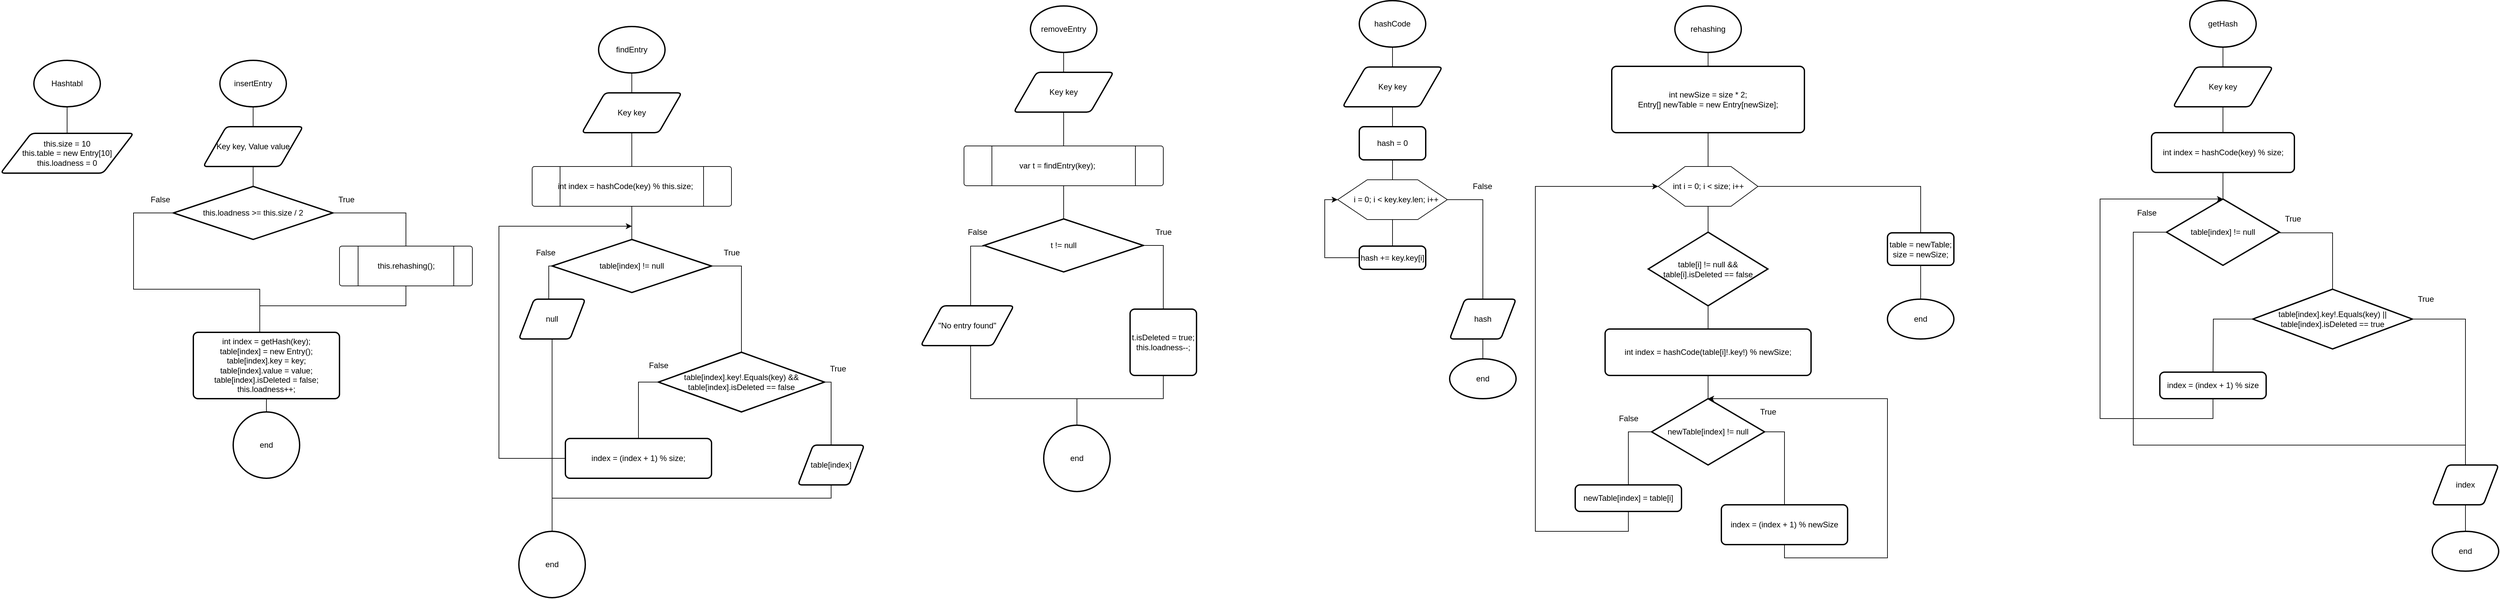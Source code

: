 <mxfile version="20.0.1" type="device"><diagram id="jfFwSFtJrXjUVJVBp3hA" name="Page-1"><mxGraphModel dx="782" dy="717" grid="1" gridSize="10" guides="1" tooltips="1" connect="1" arrows="1" fold="1" page="1" pageScale="1" pageWidth="827" pageHeight="1169" math="0" shadow="0"><root><mxCell id="0"/><mxCell id="1" parent="0"/><mxCell id="QS9oyku5ZMRXDh7IBPnF-3" style="edgeStyle=orthogonalEdgeStyle;rounded=0;orthogonalLoop=1;jettySize=auto;html=1;endArrow=none;endFill=0;" edge="1" parent="1" source="QS9oyku5ZMRXDh7IBPnF-1" target="QS9oyku5ZMRXDh7IBPnF-2"><mxGeometry relative="1" as="geometry"/></mxCell><mxCell id="QS9oyku5ZMRXDh7IBPnF-1" value="Hashtabl" style="strokeWidth=2;html=1;shape=mxgraph.flowchart.start_2;whiteSpace=wrap;" vertex="1" parent="1"><mxGeometry x="250" y="130" width="100" height="70" as="geometry"/></mxCell><mxCell id="QS9oyku5ZMRXDh7IBPnF-2" value="&lt;div&gt;this.size = 10&lt;/div&gt;&lt;div&gt;this.table = new Entry[10]&lt;/div&gt;&lt;div&gt;this.loadness = 0&lt;/div&gt;" style="shape=parallelogram;html=1;strokeWidth=2;perimeter=parallelogramPerimeter;whiteSpace=wrap;rounded=1;arcSize=12;size=0.23;" vertex="1" parent="1"><mxGeometry x="200" y="240" width="200" height="60" as="geometry"/></mxCell><mxCell id="QS9oyku5ZMRXDh7IBPnF-6" style="edgeStyle=orthogonalEdgeStyle;rounded=0;orthogonalLoop=1;jettySize=auto;html=1;endArrow=none;endFill=0;" edge="1" parent="1" source="QS9oyku5ZMRXDh7IBPnF-4" target="QS9oyku5ZMRXDh7IBPnF-5"><mxGeometry relative="1" as="geometry"/></mxCell><mxCell id="QS9oyku5ZMRXDh7IBPnF-4" value="insertEntry" style="strokeWidth=2;html=1;shape=mxgraph.flowchart.start_2;whiteSpace=wrap;" vertex="1" parent="1"><mxGeometry x="530" y="130" width="100" height="70" as="geometry"/></mxCell><mxCell id="QS9oyku5ZMRXDh7IBPnF-8" style="edgeStyle=orthogonalEdgeStyle;rounded=0;orthogonalLoop=1;jettySize=auto;html=1;endArrow=none;endFill=0;" edge="1" parent="1" source="QS9oyku5ZMRXDh7IBPnF-5" target="QS9oyku5ZMRXDh7IBPnF-7"><mxGeometry relative="1" as="geometry"/></mxCell><mxCell id="QS9oyku5ZMRXDh7IBPnF-5" value="Key key, Value value" style="shape=parallelogram;html=1;strokeWidth=2;perimeter=parallelogramPerimeter;whiteSpace=wrap;rounded=1;arcSize=12;size=0.23;" vertex="1" parent="1"><mxGeometry x="505" y="230" width="150" height="60" as="geometry"/></mxCell><mxCell id="QS9oyku5ZMRXDh7IBPnF-11" style="edgeStyle=orthogonalEdgeStyle;rounded=0;orthogonalLoop=1;jettySize=auto;html=1;endArrow=none;endFill=0;entryX=0.5;entryY=0;entryDx=0;entryDy=0;" edge="1" parent="1" source="QS9oyku5ZMRXDh7IBPnF-7" target="QS9oyku5ZMRXDh7IBPnF-13"><mxGeometry relative="1" as="geometry"><mxPoint x="770" y="460" as="targetPoint"/></mxGeometry></mxCell><mxCell id="QS9oyku5ZMRXDh7IBPnF-18" style="edgeStyle=orthogonalEdgeStyle;rounded=0;orthogonalLoop=1;jettySize=auto;html=1;endArrow=none;endFill=0;" edge="1" parent="1" source="QS9oyku5ZMRXDh7IBPnF-7" target="QS9oyku5ZMRXDh7IBPnF-16"><mxGeometry relative="1" as="geometry"><Array as="points"><mxPoint x="400" y="360"/><mxPoint x="400" y="475"/><mxPoint x="590" y="475"/></Array></mxGeometry></mxCell><mxCell id="QS9oyku5ZMRXDh7IBPnF-7" value="this.loadness &amp;gt;= this.size / 2" style="strokeWidth=2;html=1;shape=mxgraph.flowchart.decision;whiteSpace=wrap;" vertex="1" parent="1"><mxGeometry x="460" y="320" width="240" height="80" as="geometry"/></mxCell><mxCell id="QS9oyku5ZMRXDh7IBPnF-9" style="edgeStyle=orthogonalEdgeStyle;rounded=0;orthogonalLoop=1;jettySize=auto;html=1;exitX=0.5;exitY=1;exitDx=0;exitDy=0;exitPerimeter=0;endArrow=none;endFill=0;" edge="1" parent="1" source="QS9oyku5ZMRXDh7IBPnF-7" target="QS9oyku5ZMRXDh7IBPnF-7"><mxGeometry relative="1" as="geometry"/></mxCell><mxCell id="QS9oyku5ZMRXDh7IBPnF-12" value="True" style="text;html=1;align=center;verticalAlign=middle;resizable=0;points=[];autosize=1;strokeColor=none;fillColor=none;" vertex="1" parent="1"><mxGeometry x="700" y="330" width="40" height="20" as="geometry"/></mxCell><mxCell id="QS9oyku5ZMRXDh7IBPnF-19" style="edgeStyle=orthogonalEdgeStyle;rounded=0;orthogonalLoop=1;jettySize=auto;html=1;endArrow=none;endFill=0;" edge="1" parent="1" source="QS9oyku5ZMRXDh7IBPnF-13" target="QS9oyku5ZMRXDh7IBPnF-16"><mxGeometry relative="1" as="geometry"><Array as="points"><mxPoint x="810" y="500"/><mxPoint x="590" y="500"/></Array></mxGeometry></mxCell><mxCell id="QS9oyku5ZMRXDh7IBPnF-13" value="" style="verticalLabelPosition=bottom;verticalAlign=top;html=1;shape=process;whiteSpace=wrap;rounded=1;size=0.14;arcSize=6;" vertex="1" parent="1"><mxGeometry x="710" y="410" width="200" height="60" as="geometry"/></mxCell><mxCell id="QS9oyku5ZMRXDh7IBPnF-15" value="this.rehashing();" style="text;html=1;align=center;verticalAlign=middle;resizable=0;points=[];autosize=1;strokeColor=none;fillColor=none;" vertex="1" parent="1"><mxGeometry x="760" y="430" width="100" height="20" as="geometry"/></mxCell><mxCell id="QS9oyku5ZMRXDh7IBPnF-20" style="edgeStyle=orthogonalEdgeStyle;rounded=0;orthogonalLoop=1;jettySize=auto;html=1;endArrow=none;endFill=0;" edge="1" parent="1" source="QS9oyku5ZMRXDh7IBPnF-16" target="QS9oyku5ZMRXDh7IBPnF-17"><mxGeometry relative="1" as="geometry"/></mxCell><mxCell id="QS9oyku5ZMRXDh7IBPnF-16" value="&lt;div&gt;int index = getHash(key);&lt;/div&gt;&lt;div&gt;table[index] = new Entry();&lt;/div&gt;&lt;div&gt;table[index].key = key;&lt;/div&gt;&lt;div&gt;table[index].value = value;&lt;/div&gt;&lt;div&gt;table[index].isDeleted = false;&lt;/div&gt;&lt;div&gt;this.loadness++;&lt;/div&gt;" style="rounded=1;whiteSpace=wrap;html=1;absoluteArcSize=1;arcSize=14;strokeWidth=2;" vertex="1" parent="1"><mxGeometry x="490" y="540" width="220" height="100" as="geometry"/></mxCell><mxCell id="QS9oyku5ZMRXDh7IBPnF-17" value="end" style="strokeWidth=2;html=1;shape=mxgraph.flowchart.start_2;whiteSpace=wrap;" vertex="1" parent="1"><mxGeometry x="550" y="660" width="100" height="100" as="geometry"/></mxCell><mxCell id="QS9oyku5ZMRXDh7IBPnF-21" value="False" style="text;html=1;align=center;verticalAlign=middle;resizable=0;points=[];autosize=1;strokeColor=none;fillColor=none;" vertex="1" parent="1"><mxGeometry x="420" y="330" width="40" height="20" as="geometry"/></mxCell><mxCell id="QS9oyku5ZMRXDh7IBPnF-22" style="edgeStyle=orthogonalEdgeStyle;rounded=0;orthogonalLoop=1;jettySize=auto;html=1;endArrow=none;endFill=0;" edge="1" parent="1" source="QS9oyku5ZMRXDh7IBPnF-23" target="QS9oyku5ZMRXDh7IBPnF-25"><mxGeometry relative="1" as="geometry"/></mxCell><mxCell id="QS9oyku5ZMRXDh7IBPnF-23" value="findEntry" style="strokeWidth=2;html=1;shape=mxgraph.flowchart.start_2;whiteSpace=wrap;" vertex="1" parent="1"><mxGeometry x="1100" y="79" width="100" height="70" as="geometry"/></mxCell><mxCell id="QS9oyku5ZMRXDh7IBPnF-35" style="edgeStyle=orthogonalEdgeStyle;rounded=0;orthogonalLoop=1;jettySize=auto;html=1;endArrow=none;endFill=0;" edge="1" parent="1" source="QS9oyku5ZMRXDh7IBPnF-25" target="QS9oyku5ZMRXDh7IBPnF-31"><mxGeometry relative="1" as="geometry"/></mxCell><mxCell id="QS9oyku5ZMRXDh7IBPnF-25" value="Key key" style="shape=parallelogram;html=1;strokeWidth=2;perimeter=parallelogramPerimeter;whiteSpace=wrap;rounded=1;arcSize=12;size=0.23;" vertex="1" parent="1"><mxGeometry x="1075" y="179" width="150" height="60" as="geometry"/></mxCell><mxCell id="QS9oyku5ZMRXDh7IBPnF-41" style="edgeStyle=orthogonalEdgeStyle;rounded=0;orthogonalLoop=1;jettySize=auto;html=1;endArrow=none;endFill=0;" edge="1" parent="1" source="QS9oyku5ZMRXDh7IBPnF-26" target="QS9oyku5ZMRXDh7IBPnF-37"><mxGeometry relative="1" as="geometry"><Array as="points"><mxPoint x="1315" y="440"/></Array></mxGeometry></mxCell><mxCell id="QS9oyku5ZMRXDh7IBPnF-50" style="edgeStyle=orthogonalEdgeStyle;rounded=0;orthogonalLoop=1;jettySize=auto;html=1;endArrow=none;endFill=0;" edge="1" parent="1" source="QS9oyku5ZMRXDh7IBPnF-26" target="QS9oyku5ZMRXDh7IBPnF-49"><mxGeometry relative="1" as="geometry"><Array as="points"><mxPoint x="1025" y="440"/></Array></mxGeometry></mxCell><mxCell id="QS9oyku5ZMRXDh7IBPnF-26" value="table[index] != null" style="strokeWidth=2;html=1;shape=mxgraph.flowchart.decision;whiteSpace=wrap;" vertex="1" parent="1"><mxGeometry x="1030" y="400" width="240" height="80" as="geometry"/></mxCell><mxCell id="QS9oyku5ZMRXDh7IBPnF-27" style="edgeStyle=orthogonalEdgeStyle;rounded=0;orthogonalLoop=1;jettySize=auto;html=1;exitX=0.5;exitY=1;exitDx=0;exitDy=0;exitPerimeter=0;endArrow=none;endFill=0;" edge="1" parent="1" source="QS9oyku5ZMRXDh7IBPnF-26" target="QS9oyku5ZMRXDh7IBPnF-26"><mxGeometry relative="1" as="geometry"/></mxCell><mxCell id="QS9oyku5ZMRXDh7IBPnF-28" value="True" style="text;html=1;align=center;verticalAlign=middle;resizable=0;points=[];autosize=1;strokeColor=none;fillColor=none;" vertex="1" parent="1"><mxGeometry x="1280" y="410" width="40" height="20" as="geometry"/></mxCell><mxCell id="QS9oyku5ZMRXDh7IBPnF-29" value="False" style="text;html=1;align=center;verticalAlign=middle;resizable=0;points=[];autosize=1;strokeColor=none;fillColor=none;" vertex="1" parent="1"><mxGeometry x="1000" y="410" width="40" height="20" as="geometry"/></mxCell><mxCell id="QS9oyku5ZMRXDh7IBPnF-36" style="edgeStyle=orthogonalEdgeStyle;rounded=0;orthogonalLoop=1;jettySize=auto;html=1;entryX=0.5;entryY=0;entryDx=0;entryDy=0;entryPerimeter=0;endArrow=none;endFill=0;" edge="1" parent="1" source="QS9oyku5ZMRXDh7IBPnF-31" target="QS9oyku5ZMRXDh7IBPnF-26"><mxGeometry relative="1" as="geometry"/></mxCell><mxCell id="QS9oyku5ZMRXDh7IBPnF-31" value="" style="verticalLabelPosition=bottom;verticalAlign=top;html=1;shape=process;whiteSpace=wrap;rounded=1;size=0.14;arcSize=6;" vertex="1" parent="1"><mxGeometry x="1000" y="290" width="300" height="60" as="geometry"/></mxCell><mxCell id="QS9oyku5ZMRXDh7IBPnF-32" value="int index = hashCode(key) % this.size;" style="text;html=1;align=center;verticalAlign=middle;resizable=0;points=[];autosize=1;strokeColor=none;fillColor=none;" vertex="1" parent="1"><mxGeometry x="1030" y="310" width="220" height="20" as="geometry"/></mxCell><mxCell id="QS9oyku5ZMRXDh7IBPnF-43" style="edgeStyle=orthogonalEdgeStyle;rounded=0;orthogonalLoop=1;jettySize=auto;html=1;endArrow=none;endFill=0;" edge="1" parent="1" source="QS9oyku5ZMRXDh7IBPnF-37" target="QS9oyku5ZMRXDh7IBPnF-42"><mxGeometry relative="1" as="geometry"><Array as="points"><mxPoint x="1450" y="615"/></Array></mxGeometry></mxCell><mxCell id="QS9oyku5ZMRXDh7IBPnF-47" style="edgeStyle=orthogonalEdgeStyle;rounded=0;orthogonalLoop=1;jettySize=auto;html=1;endArrow=none;endFill=0;" edge="1" parent="1" source="QS9oyku5ZMRXDh7IBPnF-37" target="QS9oyku5ZMRXDh7IBPnF-44"><mxGeometry relative="1" as="geometry"><Array as="points"><mxPoint x="1160" y="615"/></Array></mxGeometry></mxCell><mxCell id="QS9oyku5ZMRXDh7IBPnF-37" value="table[index].key!.Equals(key) &amp;amp;&amp;amp; table[index].isDeleted == false" style="strokeWidth=2;html=1;shape=mxgraph.flowchart.decision;whiteSpace=wrap;" vertex="1" parent="1"><mxGeometry x="1190" y="570" width="250" height="90" as="geometry"/></mxCell><mxCell id="QS9oyku5ZMRXDh7IBPnF-38" style="edgeStyle=orthogonalEdgeStyle;rounded=0;orthogonalLoop=1;jettySize=auto;html=1;exitX=0.5;exitY=1;exitDx=0;exitDy=0;exitPerimeter=0;endArrow=none;endFill=0;" edge="1" parent="1" source="QS9oyku5ZMRXDh7IBPnF-37" target="QS9oyku5ZMRXDh7IBPnF-37"><mxGeometry relative="1" as="geometry"/></mxCell><mxCell id="QS9oyku5ZMRXDh7IBPnF-39" value="True" style="text;html=1;align=center;verticalAlign=middle;resizable=0;points=[];autosize=1;strokeColor=none;fillColor=none;" vertex="1" parent="1"><mxGeometry x="1440" y="585" width="40" height="20" as="geometry"/></mxCell><mxCell id="QS9oyku5ZMRXDh7IBPnF-40" value="False" style="text;html=1;align=center;verticalAlign=middle;resizable=0;points=[];autosize=1;strokeColor=none;fillColor=none;" vertex="1" parent="1"><mxGeometry x="1170" y="580" width="40" height="20" as="geometry"/></mxCell><mxCell id="QS9oyku5ZMRXDh7IBPnF-52" style="edgeStyle=orthogonalEdgeStyle;rounded=0;orthogonalLoop=1;jettySize=auto;html=1;endArrow=none;endFill=0;" edge="1" parent="1" source="QS9oyku5ZMRXDh7IBPnF-42" target="QS9oyku5ZMRXDh7IBPnF-51"><mxGeometry relative="1" as="geometry"><Array as="points"><mxPoint x="1450" y="790"/><mxPoint x="1030" y="790"/></Array></mxGeometry></mxCell><mxCell id="QS9oyku5ZMRXDh7IBPnF-42" value="table[index]" style="shape=parallelogram;html=1;strokeWidth=2;perimeter=parallelogramPerimeter;whiteSpace=wrap;rounded=1;arcSize=12;size=0.23;" vertex="1" parent="1"><mxGeometry x="1400" y="710" width="100" height="60" as="geometry"/></mxCell><mxCell id="QS9oyku5ZMRXDh7IBPnF-48" style="edgeStyle=orthogonalEdgeStyle;rounded=0;orthogonalLoop=1;jettySize=auto;html=1;endArrow=classic;endFill=1;" edge="1" parent="1" source="QS9oyku5ZMRXDh7IBPnF-44"><mxGeometry relative="1" as="geometry"><mxPoint x="1150" y="380" as="targetPoint"/><Array as="points"><mxPoint x="950" y="730"/><mxPoint x="950" y="380"/></Array></mxGeometry></mxCell><mxCell id="QS9oyku5ZMRXDh7IBPnF-44" value="index = (index + 1) % size;" style="rounded=1;whiteSpace=wrap;html=1;absoluteArcSize=1;arcSize=14;strokeWidth=2;" vertex="1" parent="1"><mxGeometry x="1050" y="700" width="220" height="60" as="geometry"/></mxCell><mxCell id="QS9oyku5ZMRXDh7IBPnF-53" style="edgeStyle=orthogonalEdgeStyle;rounded=0;orthogonalLoop=1;jettySize=auto;html=1;entryX=0.5;entryY=0;entryDx=0;entryDy=0;entryPerimeter=0;endArrow=none;endFill=0;" edge="1" parent="1" source="QS9oyku5ZMRXDh7IBPnF-49" target="QS9oyku5ZMRXDh7IBPnF-51"><mxGeometry relative="1" as="geometry"><Array as="points"><mxPoint x="1030" y="630"/><mxPoint x="1030" y="630"/></Array></mxGeometry></mxCell><mxCell id="QS9oyku5ZMRXDh7IBPnF-49" value="null" style="shape=parallelogram;html=1;strokeWidth=2;perimeter=parallelogramPerimeter;whiteSpace=wrap;rounded=1;arcSize=12;size=0.23;" vertex="1" parent="1"><mxGeometry x="980" y="490" width="100" height="60" as="geometry"/></mxCell><mxCell id="QS9oyku5ZMRXDh7IBPnF-51" value="end" style="strokeWidth=2;html=1;shape=mxgraph.flowchart.start_2;whiteSpace=wrap;" vertex="1" parent="1"><mxGeometry x="980" y="840" width="100" height="100" as="geometry"/></mxCell><mxCell id="QS9oyku5ZMRXDh7IBPnF-54" style="edgeStyle=orthogonalEdgeStyle;rounded=0;orthogonalLoop=1;jettySize=auto;html=1;endArrow=none;endFill=0;" edge="1" parent="1" source="QS9oyku5ZMRXDh7IBPnF-55" target="QS9oyku5ZMRXDh7IBPnF-57"><mxGeometry relative="1" as="geometry"/></mxCell><mxCell id="QS9oyku5ZMRXDh7IBPnF-55" value="removeEntry" style="strokeWidth=2;html=1;shape=mxgraph.flowchart.start_2;whiteSpace=wrap;" vertex="1" parent="1"><mxGeometry x="1750" y="48" width="100" height="70" as="geometry"/></mxCell><mxCell id="QS9oyku5ZMRXDh7IBPnF-56" style="edgeStyle=orthogonalEdgeStyle;rounded=0;orthogonalLoop=1;jettySize=auto;html=1;endArrow=none;endFill=0;" edge="1" parent="1" source="QS9oyku5ZMRXDh7IBPnF-57" target="QS9oyku5ZMRXDh7IBPnF-63"><mxGeometry relative="1" as="geometry"/></mxCell><mxCell id="QS9oyku5ZMRXDh7IBPnF-57" value="Key key" style="shape=parallelogram;html=1;strokeWidth=2;perimeter=parallelogramPerimeter;whiteSpace=wrap;rounded=1;arcSize=12;size=0.23;" vertex="1" parent="1"><mxGeometry x="1725" y="148" width="150" height="60" as="geometry"/></mxCell><mxCell id="QS9oyku5ZMRXDh7IBPnF-70" style="edgeStyle=orthogonalEdgeStyle;rounded=0;orthogonalLoop=1;jettySize=auto;html=1;endArrow=none;endFill=0;" edge="1" parent="1" source="QS9oyku5ZMRXDh7IBPnF-58" target="QS9oyku5ZMRXDh7IBPnF-65"><mxGeometry relative="1" as="geometry"><Array as="points"><mxPoint x="1950" y="409"/></Array></mxGeometry></mxCell><mxCell id="QS9oyku5ZMRXDh7IBPnF-71" style="edgeStyle=orthogonalEdgeStyle;rounded=0;orthogonalLoop=1;jettySize=auto;html=1;endArrow=none;endFill=0;" edge="1" parent="1" source="QS9oyku5ZMRXDh7IBPnF-58"><mxGeometry relative="1" as="geometry"><mxPoint x="1660" y="500" as="targetPoint"/><Array as="points"><mxPoint x="1660" y="410"/></Array></mxGeometry></mxCell><mxCell id="QS9oyku5ZMRXDh7IBPnF-58" value="t != null" style="strokeWidth=2;html=1;shape=mxgraph.flowchart.decision;whiteSpace=wrap;" vertex="1" parent="1"><mxGeometry x="1680" y="369" width="240" height="80" as="geometry"/></mxCell><mxCell id="QS9oyku5ZMRXDh7IBPnF-59" style="edgeStyle=orthogonalEdgeStyle;rounded=0;orthogonalLoop=1;jettySize=auto;html=1;exitX=0.5;exitY=1;exitDx=0;exitDy=0;exitPerimeter=0;endArrow=none;endFill=0;" edge="1" parent="1" source="QS9oyku5ZMRXDh7IBPnF-58" target="QS9oyku5ZMRXDh7IBPnF-58"><mxGeometry relative="1" as="geometry"/></mxCell><mxCell id="QS9oyku5ZMRXDh7IBPnF-60" value="True" style="text;html=1;align=center;verticalAlign=middle;resizable=0;points=[];autosize=1;strokeColor=none;fillColor=none;" vertex="1" parent="1"><mxGeometry x="1930" y="379" width="40" height="20" as="geometry"/></mxCell><mxCell id="QS9oyku5ZMRXDh7IBPnF-61" value="False" style="text;html=1;align=center;verticalAlign=middle;resizable=0;points=[];autosize=1;strokeColor=none;fillColor=none;" vertex="1" parent="1"><mxGeometry x="1650" y="379" width="40" height="20" as="geometry"/></mxCell><mxCell id="QS9oyku5ZMRXDh7IBPnF-62" style="edgeStyle=orthogonalEdgeStyle;rounded=0;orthogonalLoop=1;jettySize=auto;html=1;entryX=0.5;entryY=0;entryDx=0;entryDy=0;entryPerimeter=0;endArrow=none;endFill=0;" edge="1" parent="1" source="QS9oyku5ZMRXDh7IBPnF-63" target="QS9oyku5ZMRXDh7IBPnF-58"><mxGeometry relative="1" as="geometry"/></mxCell><mxCell id="QS9oyku5ZMRXDh7IBPnF-63" value="" style="verticalLabelPosition=bottom;verticalAlign=top;html=1;shape=process;whiteSpace=wrap;rounded=1;size=0.14;arcSize=6;" vertex="1" parent="1"><mxGeometry x="1650" y="259" width="300" height="60" as="geometry"/></mxCell><mxCell id="QS9oyku5ZMRXDh7IBPnF-64" value="var t = findEntry(key);" style="text;html=1;align=center;verticalAlign=middle;resizable=0;points=[];autosize=1;strokeColor=none;fillColor=none;" vertex="1" parent="1"><mxGeometry x="1725" y="279" width="130" height="20" as="geometry"/></mxCell><mxCell id="QS9oyku5ZMRXDh7IBPnF-68" style="edgeStyle=orthogonalEdgeStyle;rounded=0;orthogonalLoop=1;jettySize=auto;html=1;endArrow=none;endFill=0;" edge="1" parent="1" source="QS9oyku5ZMRXDh7IBPnF-65"><mxGeometry relative="1" as="geometry"><mxPoint x="1820" y="670" as="targetPoint"/><Array as="points"><mxPoint x="1950" y="640"/><mxPoint x="1820" y="640"/></Array></mxGeometry></mxCell><mxCell id="QS9oyku5ZMRXDh7IBPnF-65" value="&lt;div&gt;t.isDeleted = true;&lt;/div&gt;&lt;div&gt;this.loadness--;&lt;/div&gt;" style="rounded=1;whiteSpace=wrap;html=1;absoluteArcSize=1;arcSize=14;strokeWidth=2;" vertex="1" parent="1"><mxGeometry x="1900" y="505" width="100" height="100" as="geometry"/></mxCell><mxCell id="QS9oyku5ZMRXDh7IBPnF-67" value="end" style="strokeWidth=2;html=1;shape=mxgraph.flowchart.start_2;whiteSpace=wrap;" vertex="1" parent="1"><mxGeometry x="1770" y="680" width="100" height="100" as="geometry"/></mxCell><mxCell id="QS9oyku5ZMRXDh7IBPnF-73" style="edgeStyle=orthogonalEdgeStyle;rounded=0;orthogonalLoop=1;jettySize=auto;html=1;entryX=0.5;entryY=0;entryDx=0;entryDy=0;entryPerimeter=0;endArrow=none;endFill=0;" edge="1" parent="1" source="QS9oyku5ZMRXDh7IBPnF-72" target="QS9oyku5ZMRXDh7IBPnF-67"><mxGeometry relative="1" as="geometry"><Array as="points"><mxPoint x="1660" y="640"/><mxPoint x="1820" y="640"/></Array></mxGeometry></mxCell><mxCell id="QS9oyku5ZMRXDh7IBPnF-72" value="&quot;No entry found&quot;" style="shape=parallelogram;html=1;strokeWidth=2;perimeter=parallelogramPerimeter;whiteSpace=wrap;rounded=1;arcSize=12;size=0.23;" vertex="1" parent="1"><mxGeometry x="1585" y="500" width="140" height="60" as="geometry"/></mxCell><mxCell id="QS9oyku5ZMRXDh7IBPnF-74" style="edgeStyle=orthogonalEdgeStyle;rounded=0;orthogonalLoop=1;jettySize=auto;html=1;endArrow=none;endFill=0;" edge="1" parent="1" source="QS9oyku5ZMRXDh7IBPnF-75" target="QS9oyku5ZMRXDh7IBPnF-76"><mxGeometry relative="1" as="geometry"/></mxCell><mxCell id="QS9oyku5ZMRXDh7IBPnF-75" value="hashCode" style="strokeWidth=2;html=1;shape=mxgraph.flowchart.start_2;whiteSpace=wrap;" vertex="1" parent="1"><mxGeometry x="2245" y="40" width="100" height="70" as="geometry"/></mxCell><mxCell id="QS9oyku5ZMRXDh7IBPnF-82" style="edgeStyle=orthogonalEdgeStyle;rounded=0;orthogonalLoop=1;jettySize=auto;html=1;entryX=0.5;entryY=0;entryDx=0;entryDy=0;endArrow=none;endFill=0;" edge="1" parent="1" source="QS9oyku5ZMRXDh7IBPnF-76" target="QS9oyku5ZMRXDh7IBPnF-77"><mxGeometry relative="1" as="geometry"/></mxCell><mxCell id="QS9oyku5ZMRXDh7IBPnF-76" value="Key key" style="shape=parallelogram;html=1;strokeWidth=2;perimeter=parallelogramPerimeter;whiteSpace=wrap;rounded=1;arcSize=12;size=0.23;" vertex="1" parent="1"><mxGeometry x="2220" y="140" width="150" height="60" as="geometry"/></mxCell><mxCell id="QS9oyku5ZMRXDh7IBPnF-79" style="edgeStyle=orthogonalEdgeStyle;rounded=0;orthogonalLoop=1;jettySize=auto;html=1;endArrow=none;endFill=0;" edge="1" parent="1" source="QS9oyku5ZMRXDh7IBPnF-77" target="QS9oyku5ZMRXDh7IBPnF-78"><mxGeometry relative="1" as="geometry"/></mxCell><mxCell id="QS9oyku5ZMRXDh7IBPnF-77" value="hash = 0" style="rounded=1;whiteSpace=wrap;html=1;absoluteArcSize=1;arcSize=14;strokeWidth=2;" vertex="1" parent="1"><mxGeometry x="2245" y="230" width="100" height="50" as="geometry"/></mxCell><mxCell id="QS9oyku5ZMRXDh7IBPnF-86" style="edgeStyle=orthogonalEdgeStyle;rounded=0;orthogonalLoop=1;jettySize=auto;html=1;endArrow=none;endFill=0;" edge="1" parent="1" source="QS9oyku5ZMRXDh7IBPnF-78" target="QS9oyku5ZMRXDh7IBPnF-84"><mxGeometry relative="1" as="geometry"/></mxCell><mxCell id="QS9oyku5ZMRXDh7IBPnF-90" style="edgeStyle=orthogonalEdgeStyle;rounded=0;orthogonalLoop=1;jettySize=auto;html=1;endArrow=none;endFill=0;" edge="1" parent="1" source="QS9oyku5ZMRXDh7IBPnF-78" target="QS9oyku5ZMRXDh7IBPnF-88"><mxGeometry relative="1" as="geometry"/></mxCell><mxCell id="QS9oyku5ZMRXDh7IBPnF-78" value="" style="verticalLabelPosition=bottom;verticalAlign=top;html=1;shape=hexagon;perimeter=hexagonPerimeter2;arcSize=6;size=0.27;" vertex="1" parent="1"><mxGeometry x="2212.5" y="310" width="165" height="60" as="geometry"/></mxCell><mxCell id="QS9oyku5ZMRXDh7IBPnF-81" value="False" style="text;html=1;align=center;verticalAlign=middle;resizable=0;points=[];autosize=1;strokeColor=none;fillColor=none;" vertex="1" parent="1"><mxGeometry x="2410" y="310" width="40" height="20" as="geometry"/></mxCell><mxCell id="QS9oyku5ZMRXDh7IBPnF-83" value="i = 0; i &amp;lt; key.key.len; i++" style="text;html=1;align=center;verticalAlign=middle;resizable=0;points=[];autosize=1;strokeColor=none;fillColor=none;" vertex="1" parent="1"><mxGeometry x="2230" y="330" width="140" height="20" as="geometry"/></mxCell><mxCell id="QS9oyku5ZMRXDh7IBPnF-87" style="edgeStyle=orthogonalEdgeStyle;rounded=0;orthogonalLoop=1;jettySize=auto;html=1;entryX=0;entryY=0.5;entryDx=0;entryDy=0;endArrow=classic;endFill=1;" edge="1" parent="1" source="QS9oyku5ZMRXDh7IBPnF-84" target="QS9oyku5ZMRXDh7IBPnF-78"><mxGeometry relative="1" as="geometry"><Array as="points"><mxPoint x="2193" y="428"/><mxPoint x="2193" y="340"/></Array></mxGeometry></mxCell><mxCell id="QS9oyku5ZMRXDh7IBPnF-84" value="hash += key.key[i]" style="rounded=1;whiteSpace=wrap;html=1;absoluteArcSize=1;arcSize=14;strokeWidth=2;" vertex="1" parent="1"><mxGeometry x="2245" y="410" width="100" height="35" as="geometry"/></mxCell><mxCell id="QS9oyku5ZMRXDh7IBPnF-92" style="edgeStyle=orthogonalEdgeStyle;rounded=0;orthogonalLoop=1;jettySize=auto;html=1;endArrow=none;endFill=0;" edge="1" parent="1" source="QS9oyku5ZMRXDh7IBPnF-88" target="QS9oyku5ZMRXDh7IBPnF-91"><mxGeometry relative="1" as="geometry"/></mxCell><mxCell id="QS9oyku5ZMRXDh7IBPnF-88" value="hash" style="shape=parallelogram;html=1;strokeWidth=2;perimeter=parallelogramPerimeter;whiteSpace=wrap;rounded=1;arcSize=12;size=0.23;" vertex="1" parent="1"><mxGeometry x="2381" y="490" width="100" height="60" as="geometry"/></mxCell><mxCell id="QS9oyku5ZMRXDh7IBPnF-91" value="end" style="strokeWidth=2;html=1;shape=mxgraph.flowchart.start_1;whiteSpace=wrap;" vertex="1" parent="1"><mxGeometry x="2381" y="580" width="100" height="60" as="geometry"/></mxCell><mxCell id="QS9oyku5ZMRXDh7IBPnF-95" style="edgeStyle=orthogonalEdgeStyle;rounded=0;orthogonalLoop=1;jettySize=auto;html=1;endArrow=none;endFill=0;" edge="1" parent="1" source="QS9oyku5ZMRXDh7IBPnF-93" target="QS9oyku5ZMRXDh7IBPnF-94"><mxGeometry relative="1" as="geometry"/></mxCell><mxCell id="QS9oyku5ZMRXDh7IBPnF-93" value="rehashing" style="strokeWidth=2;html=1;shape=mxgraph.flowchart.start_2;whiteSpace=wrap;" vertex="1" parent="1"><mxGeometry x="2720" y="48" width="100" height="70" as="geometry"/></mxCell><mxCell id="QS9oyku5ZMRXDh7IBPnF-98" style="edgeStyle=orthogonalEdgeStyle;rounded=0;orthogonalLoop=1;jettySize=auto;html=1;endArrow=none;endFill=0;" edge="1" parent="1" source="QS9oyku5ZMRXDh7IBPnF-94" target="QS9oyku5ZMRXDh7IBPnF-96"><mxGeometry relative="1" as="geometry"/></mxCell><mxCell id="QS9oyku5ZMRXDh7IBPnF-94" value="&lt;div&gt;int newSize = size * 2;&lt;/div&gt;&lt;div&gt;Entry[] newTable = new Entry[newSize];&lt;/div&gt;" style="rounded=1;whiteSpace=wrap;html=1;absoluteArcSize=1;arcSize=14;strokeWidth=2;" vertex="1" parent="1"><mxGeometry x="2625" y="139" width="290" height="100" as="geometry"/></mxCell><mxCell id="QS9oyku5ZMRXDh7IBPnF-100" style="edgeStyle=orthogonalEdgeStyle;rounded=0;orthogonalLoop=1;jettySize=auto;html=1;endArrow=none;endFill=0;" edge="1" parent="1" source="QS9oyku5ZMRXDh7IBPnF-96" target="QS9oyku5ZMRXDh7IBPnF-99"><mxGeometry relative="1" as="geometry"/></mxCell><mxCell id="QS9oyku5ZMRXDh7IBPnF-116" style="edgeStyle=orthogonalEdgeStyle;rounded=0;orthogonalLoop=1;jettySize=auto;html=1;entryX=0.5;entryY=0;entryDx=0;entryDy=0;endArrow=none;endFill=0;" edge="1" parent="1" source="QS9oyku5ZMRXDh7IBPnF-96" target="QS9oyku5ZMRXDh7IBPnF-115"><mxGeometry relative="1" as="geometry"/></mxCell><mxCell id="QS9oyku5ZMRXDh7IBPnF-96" value="&lt;blockquote style=&quot;margin: 0 0 0 40px; border: none; padding: 0px;&quot;&gt;&lt;br&gt;&lt;/blockquote&gt;" style="verticalLabelPosition=bottom;verticalAlign=top;html=1;shape=hexagon;perimeter=hexagonPerimeter2;arcSize=6;size=0.27;align=center;" vertex="1" parent="1"><mxGeometry x="2695" y="290" width="150" height="60" as="geometry"/></mxCell><mxCell id="QS9oyku5ZMRXDh7IBPnF-97" value="int i = 0; i &amp;lt; size; i++" style="text;html=1;align=center;verticalAlign=middle;resizable=0;points=[];autosize=1;strokeColor=none;fillColor=none;" vertex="1" parent="1"><mxGeometry x="2710" y="310" width="120" height="20" as="geometry"/></mxCell><mxCell id="QS9oyku5ZMRXDh7IBPnF-102" style="edgeStyle=orthogonalEdgeStyle;rounded=0;orthogonalLoop=1;jettySize=auto;html=1;entryX=0.5;entryY=0;entryDx=0;entryDy=0;endArrow=none;endFill=0;" edge="1" parent="1" source="QS9oyku5ZMRXDh7IBPnF-99" target="QS9oyku5ZMRXDh7IBPnF-101"><mxGeometry relative="1" as="geometry"/></mxCell><mxCell id="QS9oyku5ZMRXDh7IBPnF-99" value="table[i] != null &amp;amp;&amp;amp; table[i].isDeleted == false" style="strokeWidth=2;html=1;shape=mxgraph.flowchart.decision;whiteSpace=wrap;" vertex="1" parent="1"><mxGeometry x="2680" y="389" width="180" height="111" as="geometry"/></mxCell><mxCell id="QS9oyku5ZMRXDh7IBPnF-104" style="edgeStyle=orthogonalEdgeStyle;rounded=0;orthogonalLoop=1;jettySize=auto;html=1;entryX=0.5;entryY=0;entryDx=0;entryDy=0;entryPerimeter=0;endArrow=none;endFill=0;" edge="1" parent="1" source="QS9oyku5ZMRXDh7IBPnF-101" target="QS9oyku5ZMRXDh7IBPnF-103"><mxGeometry relative="1" as="geometry"/></mxCell><mxCell id="QS9oyku5ZMRXDh7IBPnF-101" value="int index = hashCode(table[i]!.key!) % newSize;" style="rounded=1;whiteSpace=wrap;html=1;absoluteArcSize=1;arcSize=14;strokeWidth=2;" vertex="1" parent="1"><mxGeometry x="2615" y="535" width="310" height="70" as="geometry"/></mxCell><mxCell id="QS9oyku5ZMRXDh7IBPnF-108" style="edgeStyle=orthogonalEdgeStyle;rounded=0;orthogonalLoop=1;jettySize=auto;html=1;endArrow=none;endFill=0;" edge="1" parent="1" source="QS9oyku5ZMRXDh7IBPnF-103" target="QS9oyku5ZMRXDh7IBPnF-105"><mxGeometry relative="1" as="geometry"><Array as="points"><mxPoint x="2885" y="690"/></Array></mxGeometry></mxCell><mxCell id="QS9oyku5ZMRXDh7IBPnF-113" style="edgeStyle=orthogonalEdgeStyle;rounded=0;orthogonalLoop=1;jettySize=auto;html=1;endArrow=none;endFill=0;" edge="1" parent="1" source="QS9oyku5ZMRXDh7IBPnF-103" target="QS9oyku5ZMRXDh7IBPnF-112"><mxGeometry relative="1" as="geometry"><Array as="points"><mxPoint x="2650" y="690"/></Array></mxGeometry></mxCell><mxCell id="QS9oyku5ZMRXDh7IBPnF-103" value="newTable[index] != null" style="strokeWidth=2;html=1;shape=mxgraph.flowchart.decision;whiteSpace=wrap;" vertex="1" parent="1"><mxGeometry x="2685" y="640" width="170" height="100" as="geometry"/></mxCell><mxCell id="QS9oyku5ZMRXDh7IBPnF-110" style="edgeStyle=orthogonalEdgeStyle;rounded=0;orthogonalLoop=1;jettySize=auto;html=1;entryX=0.5;entryY=0;entryDx=0;entryDy=0;entryPerimeter=0;endArrow=classic;endFill=1;" edge="1" parent="1" source="QS9oyku5ZMRXDh7IBPnF-105" target="QS9oyku5ZMRXDh7IBPnF-103"><mxGeometry relative="1" as="geometry"><Array as="points"><mxPoint x="2885" y="880"/><mxPoint x="3040" y="880"/><mxPoint x="3040" y="640"/></Array></mxGeometry></mxCell><mxCell id="QS9oyku5ZMRXDh7IBPnF-105" value="index = (index + 1) % newSize" style="rounded=1;whiteSpace=wrap;html=1;absoluteArcSize=1;arcSize=14;strokeWidth=2;" vertex="1" parent="1"><mxGeometry x="2790" y="800" width="190" height="60" as="geometry"/></mxCell><mxCell id="QS9oyku5ZMRXDh7IBPnF-109" value="True" style="text;html=1;align=center;verticalAlign=middle;resizable=0;points=[];autosize=1;strokeColor=none;fillColor=none;" vertex="1" parent="1"><mxGeometry x="2840" y="650" width="40" height="20" as="geometry"/></mxCell><mxCell id="QS9oyku5ZMRXDh7IBPnF-111" value="False" style="text;html=1;align=center;verticalAlign=middle;resizable=0;points=[];autosize=1;strokeColor=none;fillColor=none;" vertex="1" parent="1"><mxGeometry x="2630" y="660" width="40" height="20" as="geometry"/></mxCell><mxCell id="QS9oyku5ZMRXDh7IBPnF-114" style="edgeStyle=orthogonalEdgeStyle;rounded=0;orthogonalLoop=1;jettySize=auto;html=1;entryX=0;entryY=0.5;entryDx=0;entryDy=0;endArrow=classic;endFill=1;" edge="1" parent="1" source="QS9oyku5ZMRXDh7IBPnF-112" target="QS9oyku5ZMRXDh7IBPnF-96"><mxGeometry relative="1" as="geometry"><Array as="points"><mxPoint x="2650" y="840"/><mxPoint x="2510" y="840"/><mxPoint x="2510" y="320"/></Array></mxGeometry></mxCell><mxCell id="QS9oyku5ZMRXDh7IBPnF-112" value="newTable[index] = table[i]" style="rounded=1;whiteSpace=wrap;html=1;absoluteArcSize=1;arcSize=14;strokeWidth=2;" vertex="1" parent="1"><mxGeometry x="2570" y="770" width="160" height="40" as="geometry"/></mxCell><mxCell id="QS9oyku5ZMRXDh7IBPnF-118" style="edgeStyle=orthogonalEdgeStyle;rounded=0;orthogonalLoop=1;jettySize=auto;html=1;endArrow=none;endFill=0;" edge="1" parent="1" source="QS9oyku5ZMRXDh7IBPnF-115" target="QS9oyku5ZMRXDh7IBPnF-117"><mxGeometry relative="1" as="geometry"/></mxCell><mxCell id="QS9oyku5ZMRXDh7IBPnF-115" value="&lt;div&gt;table = newTable;&lt;/div&gt;&lt;div&gt;size = newSize;&lt;/div&gt;" style="rounded=1;whiteSpace=wrap;html=1;absoluteArcSize=1;arcSize=14;strokeWidth=2;" vertex="1" parent="1"><mxGeometry x="3040" y="390" width="100" height="49" as="geometry"/></mxCell><mxCell id="QS9oyku5ZMRXDh7IBPnF-117" value="end" style="strokeWidth=2;html=1;shape=mxgraph.flowchart.start_1;whiteSpace=wrap;" vertex="1" parent="1"><mxGeometry x="3040" y="490" width="100" height="60" as="geometry"/></mxCell><mxCell id="QS9oyku5ZMRXDh7IBPnF-119" style="edgeStyle=orthogonalEdgeStyle;rounded=0;orthogonalLoop=1;jettySize=auto;html=1;endArrow=none;endFill=0;" edge="1" parent="1" source="QS9oyku5ZMRXDh7IBPnF-120" target="QS9oyku5ZMRXDh7IBPnF-121"><mxGeometry relative="1" as="geometry"/></mxCell><mxCell id="QS9oyku5ZMRXDh7IBPnF-120" value="getHash" style="strokeWidth=2;html=1;shape=mxgraph.flowchart.start_2;whiteSpace=wrap;" vertex="1" parent="1"><mxGeometry x="3495" y="40" width="100" height="70" as="geometry"/></mxCell><mxCell id="QS9oyku5ZMRXDh7IBPnF-123" style="edgeStyle=orthogonalEdgeStyle;rounded=0;orthogonalLoop=1;jettySize=auto;html=1;endArrow=none;endFill=0;" edge="1" parent="1" source="QS9oyku5ZMRXDh7IBPnF-121" target="QS9oyku5ZMRXDh7IBPnF-122"><mxGeometry relative="1" as="geometry"/></mxCell><mxCell id="QS9oyku5ZMRXDh7IBPnF-121" value="Key key" style="shape=parallelogram;html=1;strokeWidth=2;perimeter=parallelogramPerimeter;whiteSpace=wrap;rounded=1;arcSize=12;size=0.23;" vertex="1" parent="1"><mxGeometry x="3470" y="140" width="150" height="60" as="geometry"/></mxCell><mxCell id="QS9oyku5ZMRXDh7IBPnF-125" style="edgeStyle=orthogonalEdgeStyle;rounded=0;orthogonalLoop=1;jettySize=auto;html=1;endArrow=none;endFill=0;" edge="1" parent="1" source="QS9oyku5ZMRXDh7IBPnF-122" target="QS9oyku5ZMRXDh7IBPnF-124"><mxGeometry relative="1" as="geometry"/></mxCell><mxCell id="QS9oyku5ZMRXDh7IBPnF-122" value="int index = hashCode(key) % size;" style="rounded=1;whiteSpace=wrap;html=1;absoluteArcSize=1;arcSize=14;strokeWidth=2;" vertex="1" parent="1"><mxGeometry x="3437.5" y="239" width="215" height="60" as="geometry"/></mxCell><mxCell id="QS9oyku5ZMRXDh7IBPnF-127" style="edgeStyle=orthogonalEdgeStyle;rounded=0;orthogonalLoop=1;jettySize=auto;html=1;entryX=0.5;entryY=0;entryDx=0;entryDy=0;entryPerimeter=0;endArrow=none;endFill=0;" edge="1" parent="1" source="QS9oyku5ZMRXDh7IBPnF-124" target="QS9oyku5ZMRXDh7IBPnF-126"><mxGeometry relative="1" as="geometry"><Array as="points"><mxPoint x="3710" y="390"/></Array></mxGeometry></mxCell><mxCell id="QS9oyku5ZMRXDh7IBPnF-136" style="edgeStyle=orthogonalEdgeStyle;rounded=0;orthogonalLoop=1;jettySize=auto;html=1;entryX=0.5;entryY=0;entryDx=0;entryDy=0;endArrow=none;endFill=0;" edge="1" parent="1" source="QS9oyku5ZMRXDh7IBPnF-124" target="QS9oyku5ZMRXDh7IBPnF-128"><mxGeometry relative="1" as="geometry"><Array as="points"><mxPoint x="3410" y="389"/><mxPoint x="3410" y="710"/><mxPoint x="3910" y="710"/></Array></mxGeometry></mxCell><mxCell id="QS9oyku5ZMRXDh7IBPnF-124" value="table[index] != null" style="strokeWidth=2;html=1;shape=mxgraph.flowchart.decision;whiteSpace=wrap;" vertex="1" parent="1"><mxGeometry x="3460" y="339" width="170" height="100" as="geometry"/></mxCell><mxCell id="QS9oyku5ZMRXDh7IBPnF-129" style="edgeStyle=orthogonalEdgeStyle;rounded=0;orthogonalLoop=1;jettySize=auto;html=1;endArrow=none;endFill=0;" edge="1" parent="1" source="QS9oyku5ZMRXDh7IBPnF-126" target="QS9oyku5ZMRXDh7IBPnF-128"><mxGeometry relative="1" as="geometry"/></mxCell><mxCell id="QS9oyku5ZMRXDh7IBPnF-131" style="edgeStyle=orthogonalEdgeStyle;rounded=0;orthogonalLoop=1;jettySize=auto;html=1;endArrow=none;endFill=0;" edge="1" parent="1" source="QS9oyku5ZMRXDh7IBPnF-126"><mxGeometry relative="1" as="geometry"><mxPoint x="3530" y="610" as="targetPoint"/></mxGeometry></mxCell><mxCell id="QS9oyku5ZMRXDh7IBPnF-126" value="table[index].key!.Equals(key) || table[index].isDeleted == true" style="strokeWidth=2;html=1;shape=mxgraph.flowchart.decision;whiteSpace=wrap;" vertex="1" parent="1"><mxGeometry x="3590" y="475" width="240" height="90" as="geometry"/></mxCell><mxCell id="QS9oyku5ZMRXDh7IBPnF-138" style="edgeStyle=orthogonalEdgeStyle;rounded=0;orthogonalLoop=1;jettySize=auto;html=1;endArrow=none;endFill=0;" edge="1" parent="1" source="QS9oyku5ZMRXDh7IBPnF-128" target="QS9oyku5ZMRXDh7IBPnF-137"><mxGeometry relative="1" as="geometry"/></mxCell><mxCell id="QS9oyku5ZMRXDh7IBPnF-128" value="index" style="shape=parallelogram;html=1;strokeWidth=2;perimeter=parallelogramPerimeter;whiteSpace=wrap;rounded=1;arcSize=12;size=0.23;" vertex="1" parent="1"><mxGeometry x="3860" y="740" width="100" height="60" as="geometry"/></mxCell><mxCell id="QS9oyku5ZMRXDh7IBPnF-130" value="True" style="text;html=1;align=center;verticalAlign=middle;resizable=0;points=[];autosize=1;strokeColor=none;fillColor=none;" vertex="1" parent="1"><mxGeometry x="3830" y="480" width="40" height="20" as="geometry"/></mxCell><mxCell id="QS9oyku5ZMRXDh7IBPnF-134" style="edgeStyle=orthogonalEdgeStyle;rounded=0;orthogonalLoop=1;jettySize=auto;html=1;entryX=0.5;entryY=0;entryDx=0;entryDy=0;entryPerimeter=0;endArrow=classic;endFill=1;" edge="1" parent="1" source="QS9oyku5ZMRXDh7IBPnF-132" target="QS9oyku5ZMRXDh7IBPnF-124"><mxGeometry relative="1" as="geometry"><Array as="points"><mxPoint x="3530" y="670"/><mxPoint x="3360" y="670"/><mxPoint x="3360" y="339"/></Array></mxGeometry></mxCell><mxCell id="QS9oyku5ZMRXDh7IBPnF-132" value="index = (index + 1) % size" style="rounded=1;whiteSpace=wrap;html=1;absoluteArcSize=1;arcSize=14;strokeWidth=2;" vertex="1" parent="1"><mxGeometry x="3450" y="600" width="160" height="40" as="geometry"/></mxCell><mxCell id="QS9oyku5ZMRXDh7IBPnF-133" value="True" style="text;html=1;align=center;verticalAlign=middle;resizable=0;points=[];autosize=1;strokeColor=none;fillColor=none;" vertex="1" parent="1"><mxGeometry x="3630" y="359" width="40" height="20" as="geometry"/></mxCell><mxCell id="QS9oyku5ZMRXDh7IBPnF-135" value="False" style="text;html=1;align=center;verticalAlign=middle;resizable=0;points=[];autosize=1;strokeColor=none;fillColor=none;" vertex="1" parent="1"><mxGeometry x="3410" y="350" width="40" height="20" as="geometry"/></mxCell><mxCell id="QS9oyku5ZMRXDh7IBPnF-137" value="end" style="strokeWidth=2;html=1;shape=mxgraph.flowchart.start_1;whiteSpace=wrap;" vertex="1" parent="1"><mxGeometry x="3860" y="840" width="100" height="60" as="geometry"/></mxCell></root></mxGraphModel></diagram></mxfile>